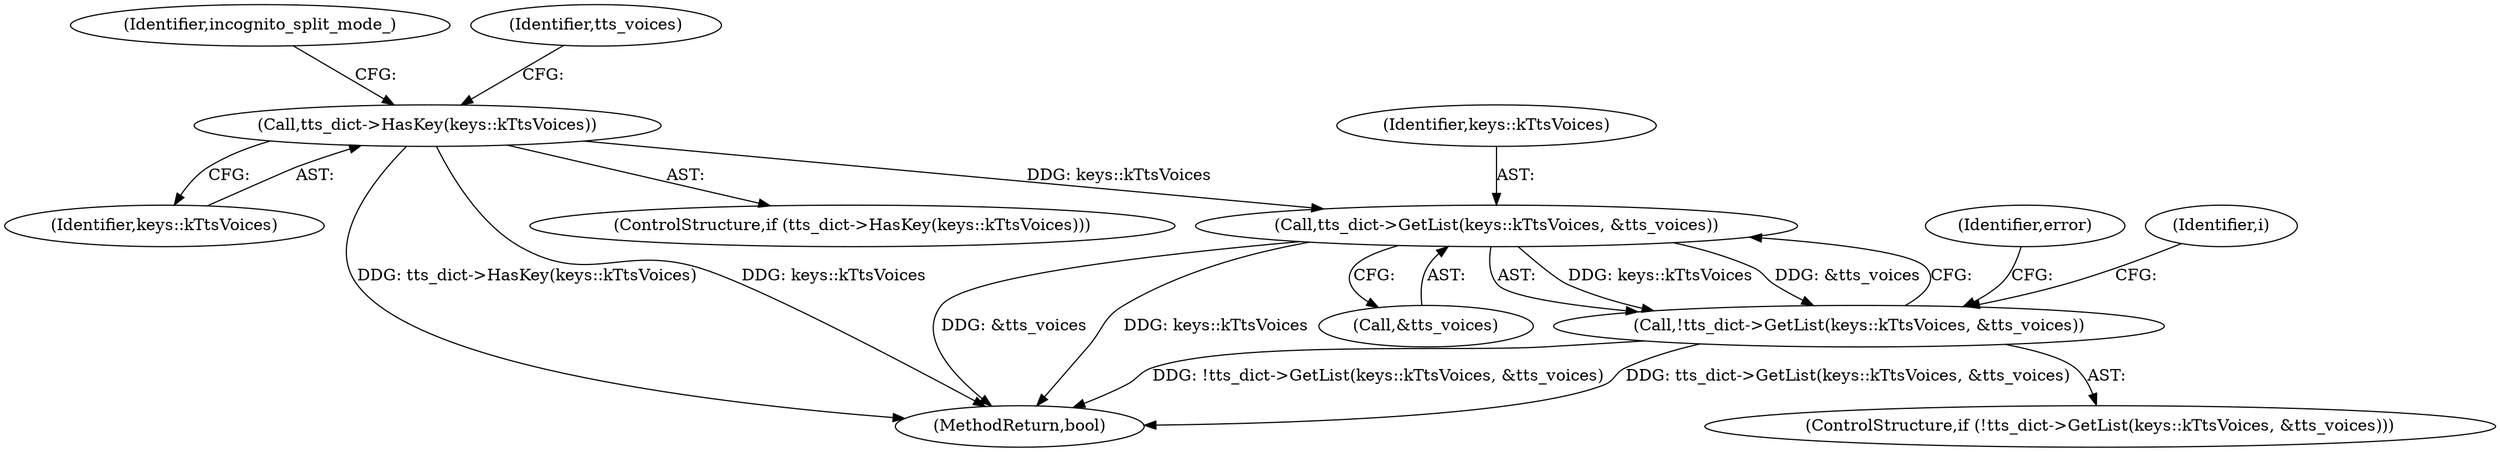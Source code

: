 digraph "0_Chrome_c63f2b7fe4fe2977f858a8e36d5f48db17eff2e7_30@pointer" {
"1002180" [label="(Call,tts_dict->GetList(keys::kTtsVoices, &tts_voices))"];
"1002171" [label="(Call,tts_dict->HasKey(keys::kTtsVoices))"];
"1002179" [label="(Call,!tts_dict->GetList(keys::kTtsVoices, &tts_voices))"];
"1002179" [label="(Call,!tts_dict->GetList(keys::kTtsVoices, &tts_voices))"];
"1002178" [label="(ControlStructure,if (!tts_dict->GetList(keys::kTtsVoices, &tts_voices)))"];
"1002187" [label="(Identifier,error)"];
"1002172" [label="(Identifier,keys::kTtsVoices)"];
"1002171" [label="(Call,tts_dict->HasKey(keys::kTtsVoices))"];
"1002298" [label="(Identifier,incognito_split_mode_)"];
"1002180" [label="(Call,tts_dict->GetList(keys::kTtsVoices, &tts_voices))"];
"1002360" [label="(MethodReturn,bool)"];
"1002194" [label="(Identifier,i)"];
"1002176" [label="(Identifier,tts_voices)"];
"1002170" [label="(ControlStructure,if (tts_dict->HasKey(keys::kTtsVoices)))"];
"1002182" [label="(Call,&tts_voices)"];
"1002181" [label="(Identifier,keys::kTtsVoices)"];
"1002180" -> "1002179"  [label="AST: "];
"1002180" -> "1002182"  [label="CFG: "];
"1002181" -> "1002180"  [label="AST: "];
"1002182" -> "1002180"  [label="AST: "];
"1002179" -> "1002180"  [label="CFG: "];
"1002180" -> "1002360"  [label="DDG: &tts_voices"];
"1002180" -> "1002360"  [label="DDG: keys::kTtsVoices"];
"1002180" -> "1002179"  [label="DDG: keys::kTtsVoices"];
"1002180" -> "1002179"  [label="DDG: &tts_voices"];
"1002171" -> "1002180"  [label="DDG: keys::kTtsVoices"];
"1002171" -> "1002170"  [label="AST: "];
"1002171" -> "1002172"  [label="CFG: "];
"1002172" -> "1002171"  [label="AST: "];
"1002176" -> "1002171"  [label="CFG: "];
"1002298" -> "1002171"  [label="CFG: "];
"1002171" -> "1002360"  [label="DDG: tts_dict->HasKey(keys::kTtsVoices)"];
"1002171" -> "1002360"  [label="DDG: keys::kTtsVoices"];
"1002179" -> "1002178"  [label="AST: "];
"1002187" -> "1002179"  [label="CFG: "];
"1002194" -> "1002179"  [label="CFG: "];
"1002179" -> "1002360"  [label="DDG: !tts_dict->GetList(keys::kTtsVoices, &tts_voices)"];
"1002179" -> "1002360"  [label="DDG: tts_dict->GetList(keys::kTtsVoices, &tts_voices)"];
}
